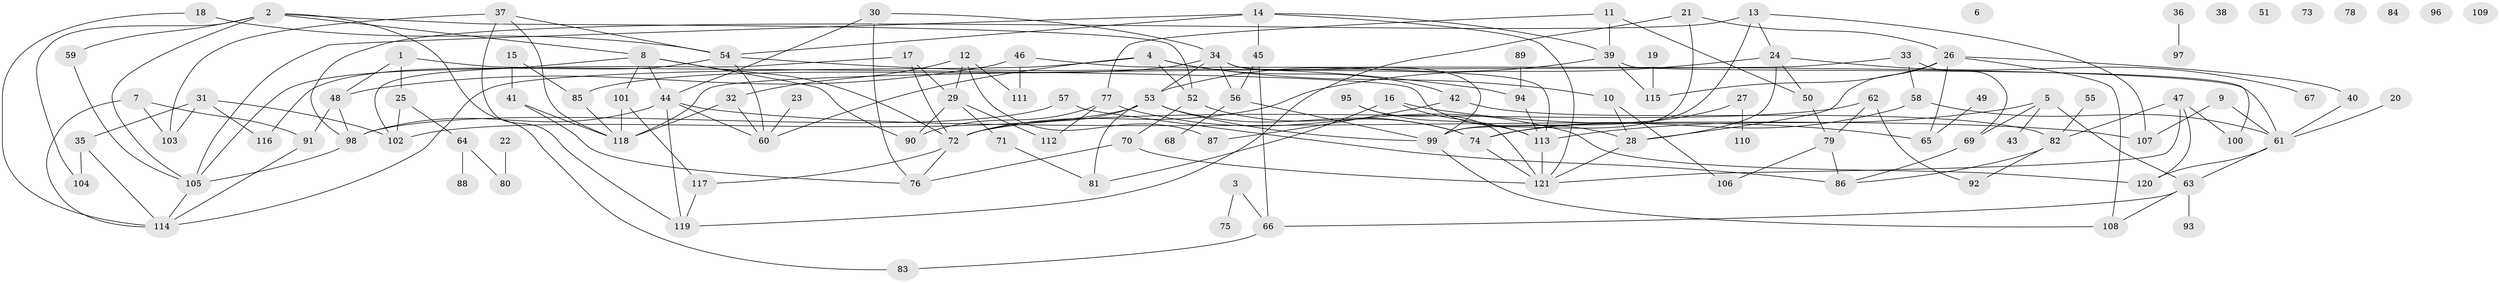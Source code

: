 // coarse degree distribution, {3: 0.1518987341772152, 7: 0.12658227848101267, 2: 0.11392405063291139, 6: 0.08860759493670886, 0: 0.11392405063291139, 4: 0.13924050632911392, 5: 0.10126582278481013, 1: 0.12658227848101267, 8: 0.0379746835443038}
// Generated by graph-tools (version 1.1) at 2025/41/03/06/25 10:41:23]
// undirected, 121 vertices, 187 edges
graph export_dot {
graph [start="1"]
  node [color=gray90,style=filled];
  1;
  2;
  3;
  4;
  5;
  6;
  7;
  8;
  9;
  10;
  11;
  12;
  13;
  14;
  15;
  16;
  17;
  18;
  19;
  20;
  21;
  22;
  23;
  24;
  25;
  26;
  27;
  28;
  29;
  30;
  31;
  32;
  33;
  34;
  35;
  36;
  37;
  38;
  39;
  40;
  41;
  42;
  43;
  44;
  45;
  46;
  47;
  48;
  49;
  50;
  51;
  52;
  53;
  54;
  55;
  56;
  57;
  58;
  59;
  60;
  61;
  62;
  63;
  64;
  65;
  66;
  67;
  68;
  69;
  70;
  71;
  72;
  73;
  74;
  75;
  76;
  77;
  78;
  79;
  80;
  81;
  82;
  83;
  84;
  85;
  86;
  87;
  88;
  89;
  90;
  91;
  92;
  93;
  94;
  95;
  96;
  97;
  98;
  99;
  100;
  101;
  102;
  103;
  104;
  105;
  106;
  107;
  108;
  109;
  110;
  111;
  112;
  113;
  114;
  115;
  116;
  117;
  118;
  119;
  120;
  121;
  1 -- 25;
  1 -- 28;
  1 -- 48;
  2 -- 8;
  2 -- 52;
  2 -- 59;
  2 -- 83;
  2 -- 104;
  2 -- 105;
  3 -- 66;
  3 -- 75;
  4 -- 10;
  4 -- 42;
  4 -- 52;
  4 -- 60;
  4 -- 114;
  5 -- 43;
  5 -- 63;
  5 -- 69;
  5 -- 113;
  7 -- 91;
  7 -- 103;
  7 -- 114;
  8 -- 44;
  8 -- 72;
  8 -- 90;
  8 -- 101;
  8 -- 105;
  9 -- 61;
  9 -- 107;
  10 -- 28;
  10 -- 106;
  11 -- 39;
  11 -- 50;
  11 -- 77;
  12 -- 29;
  12 -- 32;
  12 -- 87;
  12 -- 111;
  13 -- 24;
  13 -- 98;
  13 -- 99;
  13 -- 107;
  14 -- 39;
  14 -- 45;
  14 -- 54;
  14 -- 105;
  14 -- 121;
  15 -- 41;
  15 -- 85;
  16 -- 65;
  16 -- 81;
  16 -- 113;
  17 -- 29;
  17 -- 72;
  17 -- 102;
  18 -- 54;
  18 -- 114;
  19 -- 115;
  20 -- 61;
  21 -- 26;
  21 -- 99;
  21 -- 119;
  22 -- 80;
  23 -- 60;
  24 -- 28;
  24 -- 50;
  24 -- 67;
  24 -- 72;
  25 -- 64;
  25 -- 102;
  26 -- 28;
  26 -- 40;
  26 -- 65;
  26 -- 108;
  26 -- 115;
  27 -- 74;
  27 -- 110;
  28 -- 121;
  29 -- 71;
  29 -- 90;
  29 -- 112;
  30 -- 34;
  30 -- 44;
  30 -- 76;
  31 -- 35;
  31 -- 102;
  31 -- 103;
  31 -- 116;
  32 -- 60;
  32 -- 118;
  33 -- 58;
  33 -- 69;
  33 -- 118;
  34 -- 53;
  34 -- 56;
  34 -- 85;
  34 -- 99;
  34 -- 113;
  35 -- 104;
  35 -- 114;
  36 -- 97;
  37 -- 54;
  37 -- 103;
  37 -- 118;
  37 -- 119;
  39 -- 53;
  39 -- 100;
  39 -- 115;
  40 -- 61;
  41 -- 76;
  41 -- 118;
  42 -- 82;
  42 -- 87;
  44 -- 60;
  44 -- 98;
  44 -- 107;
  44 -- 119;
  45 -- 56;
  45 -- 66;
  46 -- 48;
  46 -- 61;
  46 -- 111;
  47 -- 82;
  47 -- 100;
  47 -- 120;
  47 -- 121;
  48 -- 91;
  48 -- 98;
  49 -- 65;
  50 -- 79;
  52 -- 70;
  52 -- 74;
  53 -- 72;
  53 -- 74;
  53 -- 81;
  53 -- 99;
  53 -- 102;
  54 -- 60;
  54 -- 94;
  54 -- 116;
  55 -- 82;
  56 -- 68;
  56 -- 99;
  57 -- 86;
  57 -- 98;
  58 -- 61;
  58 -- 74;
  59 -- 105;
  61 -- 63;
  61 -- 120;
  62 -- 72;
  62 -- 79;
  62 -- 92;
  63 -- 66;
  63 -- 93;
  63 -- 108;
  64 -- 80;
  64 -- 88;
  66 -- 83;
  69 -- 86;
  70 -- 76;
  70 -- 121;
  71 -- 81;
  72 -- 76;
  72 -- 117;
  74 -- 121;
  77 -- 90;
  77 -- 112;
  77 -- 120;
  79 -- 86;
  79 -- 106;
  82 -- 86;
  82 -- 92;
  85 -- 118;
  89 -- 94;
  91 -- 114;
  94 -- 113;
  95 -- 113;
  95 -- 121;
  98 -- 105;
  99 -- 108;
  101 -- 117;
  101 -- 118;
  105 -- 114;
  113 -- 121;
  117 -- 119;
}
